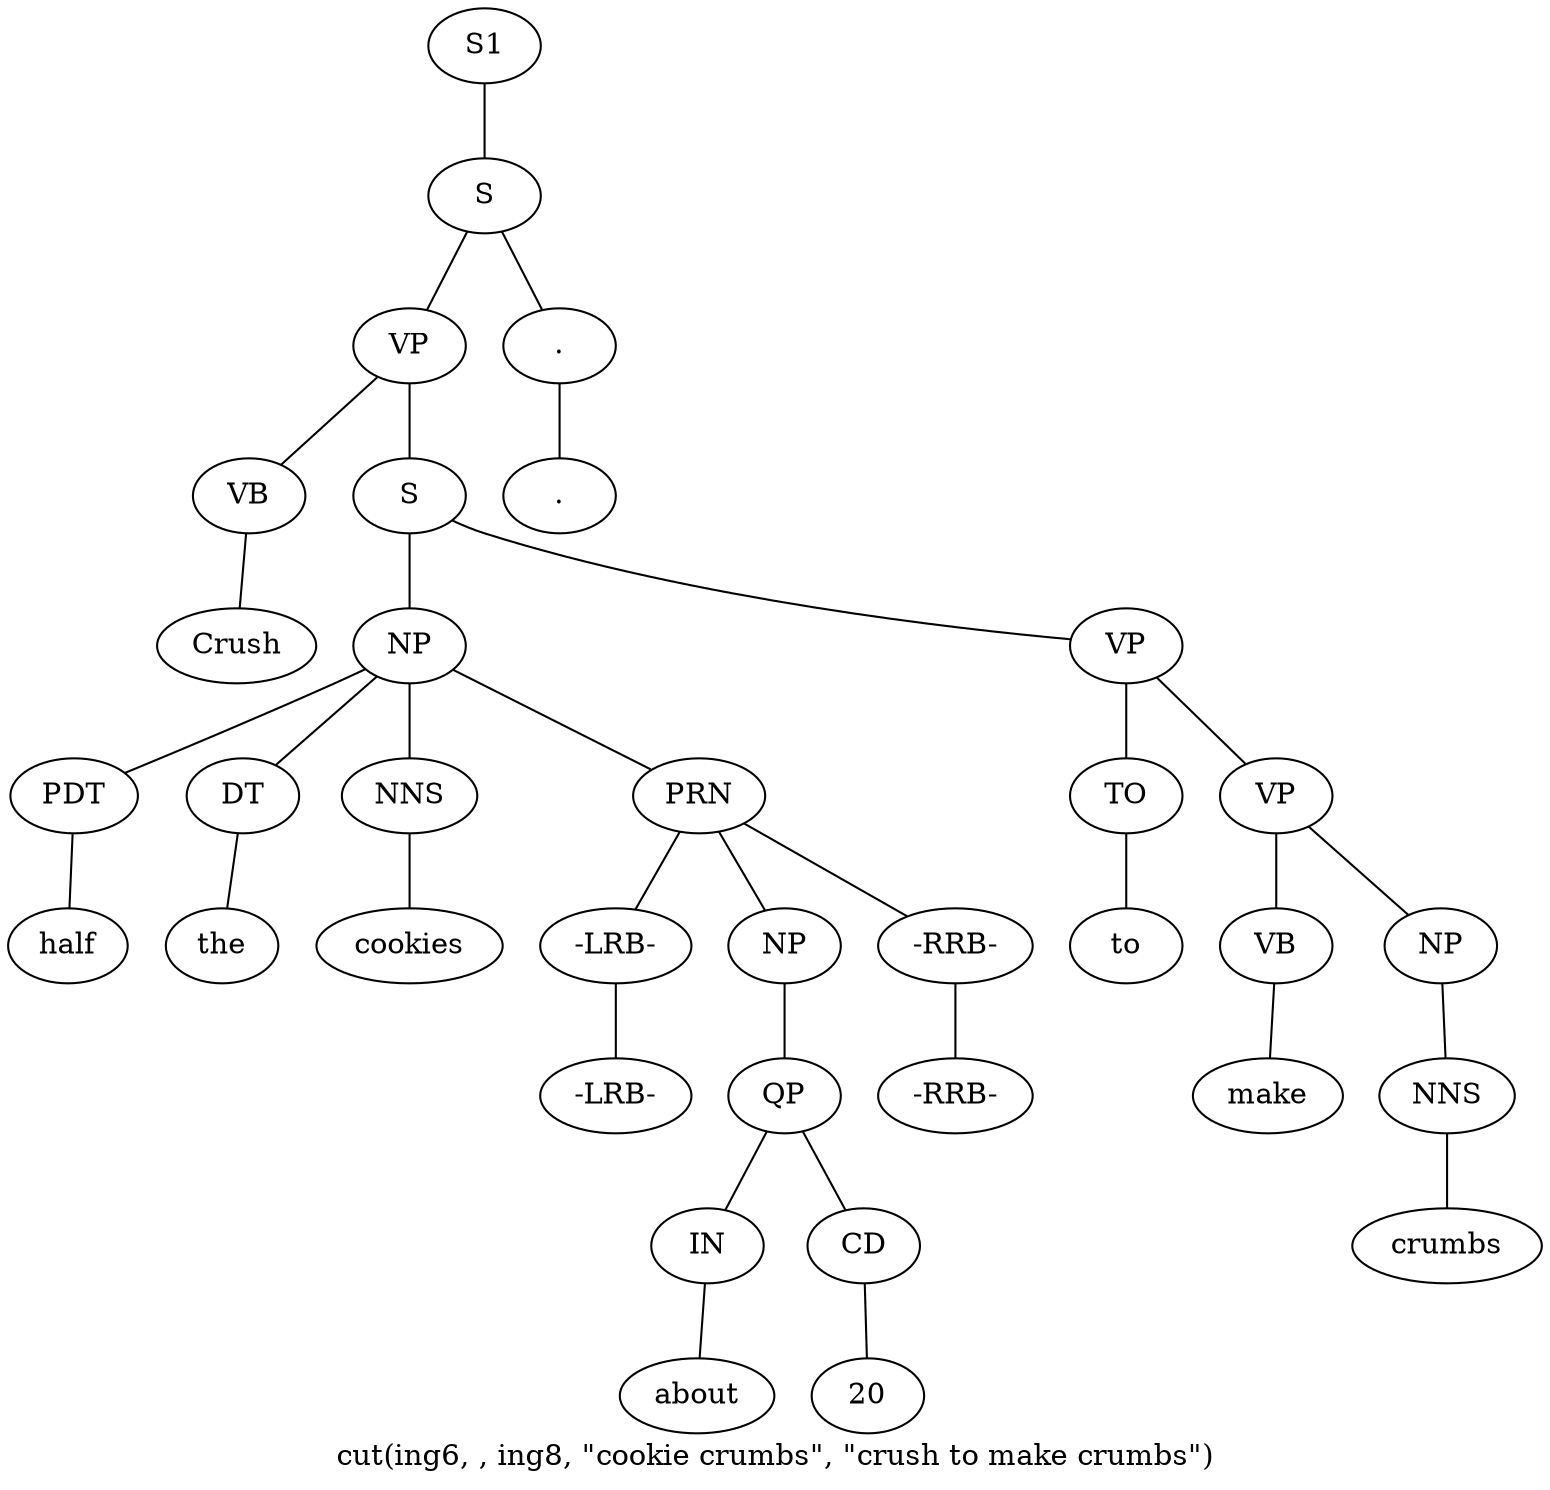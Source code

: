 graph SyntaxGraph {
	label = "cut(ing6, , ing8, \"cookie crumbs\", \"crush to make crumbs\")";
	Node0 [label="S1"];
	Node1 [label="S"];
	Node2 [label="VP"];
	Node3 [label="VB"];
	Node4 [label="Crush"];
	Node5 [label="S"];
	Node6 [label="NP"];
	Node7 [label="PDT"];
	Node8 [label="half"];
	Node9 [label="DT"];
	Node10 [label="the"];
	Node11 [label="NNS"];
	Node12 [label="cookies"];
	Node13 [label="PRN"];
	Node14 [label="-LRB-"];
	Node15 [label="-LRB-"];
	Node16 [label="NP"];
	Node17 [label="QP"];
	Node18 [label="IN"];
	Node19 [label="about"];
	Node20 [label="CD"];
	Node21 [label="20"];
	Node22 [label="-RRB-"];
	Node23 [label="-RRB-"];
	Node24 [label="VP"];
	Node25 [label="TO"];
	Node26 [label="to"];
	Node27 [label="VP"];
	Node28 [label="VB"];
	Node29 [label="make"];
	Node30 [label="NP"];
	Node31 [label="NNS"];
	Node32 [label="crumbs"];
	Node33 [label="."];
	Node34 [label="."];

	Node0 -- Node1;
	Node1 -- Node2;
	Node1 -- Node33;
	Node2 -- Node3;
	Node2 -- Node5;
	Node3 -- Node4;
	Node5 -- Node6;
	Node5 -- Node24;
	Node6 -- Node7;
	Node6 -- Node9;
	Node6 -- Node11;
	Node6 -- Node13;
	Node7 -- Node8;
	Node9 -- Node10;
	Node11 -- Node12;
	Node13 -- Node14;
	Node13 -- Node16;
	Node13 -- Node22;
	Node14 -- Node15;
	Node16 -- Node17;
	Node17 -- Node18;
	Node17 -- Node20;
	Node18 -- Node19;
	Node20 -- Node21;
	Node22 -- Node23;
	Node24 -- Node25;
	Node24 -- Node27;
	Node25 -- Node26;
	Node27 -- Node28;
	Node27 -- Node30;
	Node28 -- Node29;
	Node30 -- Node31;
	Node31 -- Node32;
	Node33 -- Node34;
}